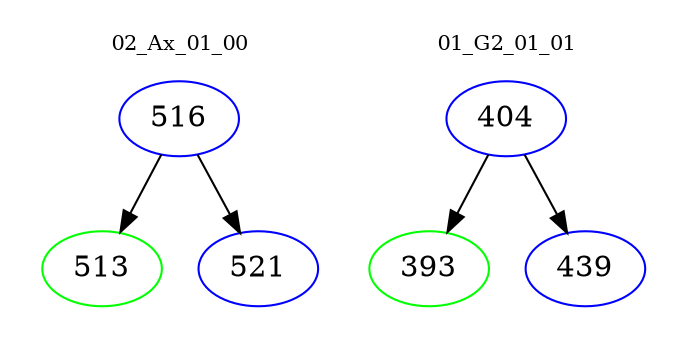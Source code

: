 digraph{
subgraph cluster_0 {
color = white
label = "02_Ax_01_00";
fontsize=10;
T0_516 [label="516", color="blue"]
T0_516 -> T0_513 [color="black"]
T0_513 [label="513", color="green"]
T0_516 -> T0_521 [color="black"]
T0_521 [label="521", color="blue"]
}
subgraph cluster_1 {
color = white
label = "01_G2_01_01";
fontsize=10;
T1_404 [label="404", color="blue"]
T1_404 -> T1_393 [color="black"]
T1_393 [label="393", color="green"]
T1_404 -> T1_439 [color="black"]
T1_439 [label="439", color="blue"]
}
}
